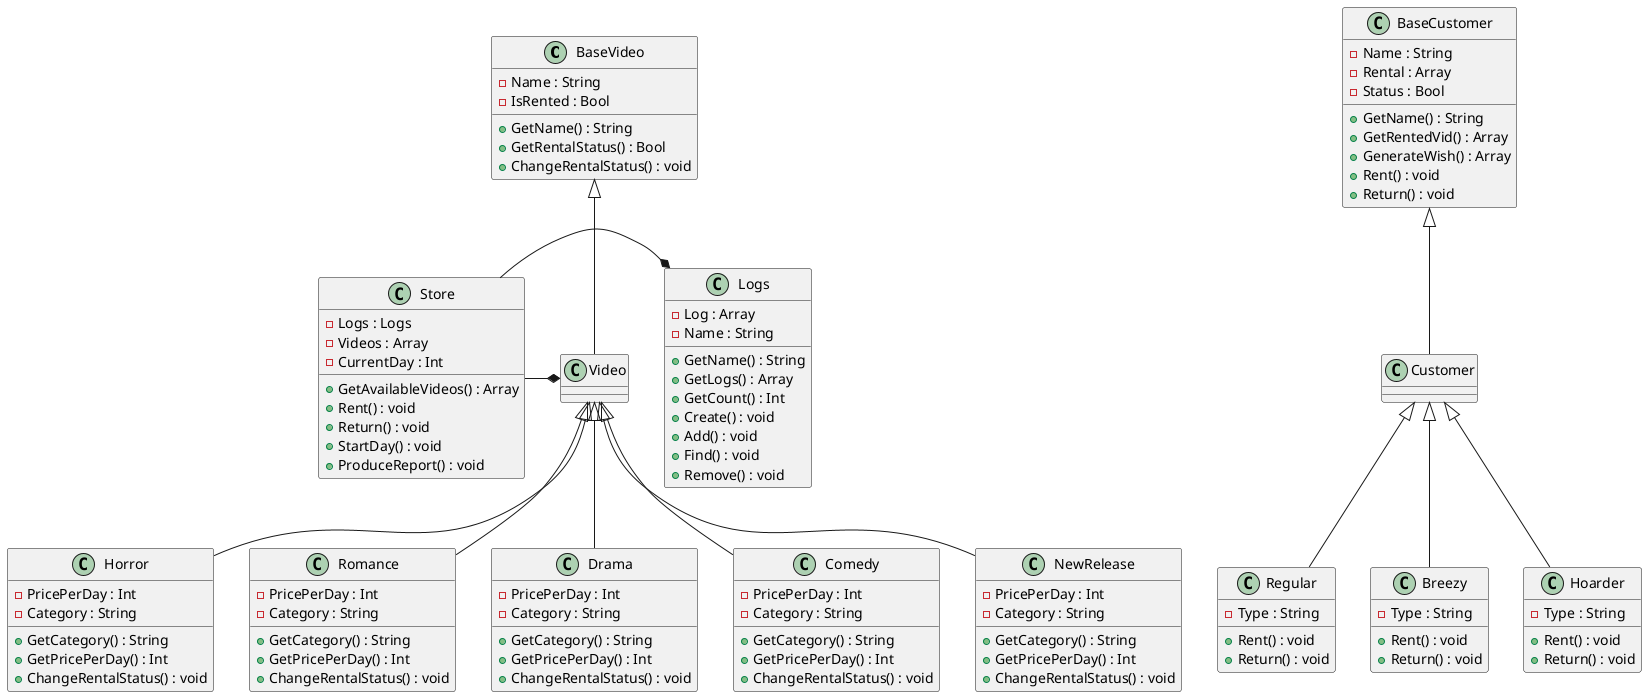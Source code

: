 @startuml

class BaseVideo {
    - Name : String
    - IsRented : Bool

    + GetName() : String
    + GetRentalStatus() : Bool
    + ChangeRentalStatus() : void
}

class Video extends BaseVideo

class Horror extends Video {
    - PricePerDay : Int
    - Category : String

    + GetCategory() : String
    + GetPricePerDay() : Int
    + ChangeRentalStatus() : void
}

class Romance extends Video {
    - PricePerDay : Int
    - Category : String

    + GetCategory() : String
    + GetPricePerDay() : Int
    + ChangeRentalStatus() : void
}

class Drama extends Video {
    - PricePerDay : Int
    - Category : String

    + GetCategory() : String
    + GetPricePerDay() : Int
    + ChangeRentalStatus() : void
}

class Comedy extends Video {
    - PricePerDay : Int
    - Category : String

    + GetCategory() : String
    + GetPricePerDay() : Int
    + ChangeRentalStatus() : void
}

class NewRelease extends Video {
    - PricePerDay : Int
    - Category : String

    + GetCategory() : String
    + GetPricePerDay() : Int
    + ChangeRentalStatus() : void
}

class BaseCustomer {
    - Name : String
    - Rental : Array
    - Status : Bool

    + GetName() : String
    + GetRentedVid() : Array
    + GenerateWish() : Array
    + Rent() : void
    + Return() : void
}

class Regular {
    - Type : String

    + Rent() : void
    + Return() : void
}

class Breezy {
    - Type : String

    + Rent() : void
    + Return() : void
}

class Hoarder {
    - Type : String

    + Rent() : void
    + Return() : void
}

class Customer extends BaseCustomer

Customer <|-- Regular
Customer <|-- Breezy
Customer <|-- Hoarder

class Store {
    - Logs : Logs
    - Videos : Array
    - CurrentDay : Int

    + GetAvailableVideos() : Array
    + Rent() : void
    + Return() : void
    + StartDay() : void
    + ProduceReport() : void
}

class Logs {
    - Log : Array
    - Name : String

    + GetName() : String
    + GetLogs() : Array
    + GetCount() : Int
    + Create() : void
    + Add() : void
    + Find() : void
    + Remove() : void
}

Store -* Logs
Store -* Video

@enduml